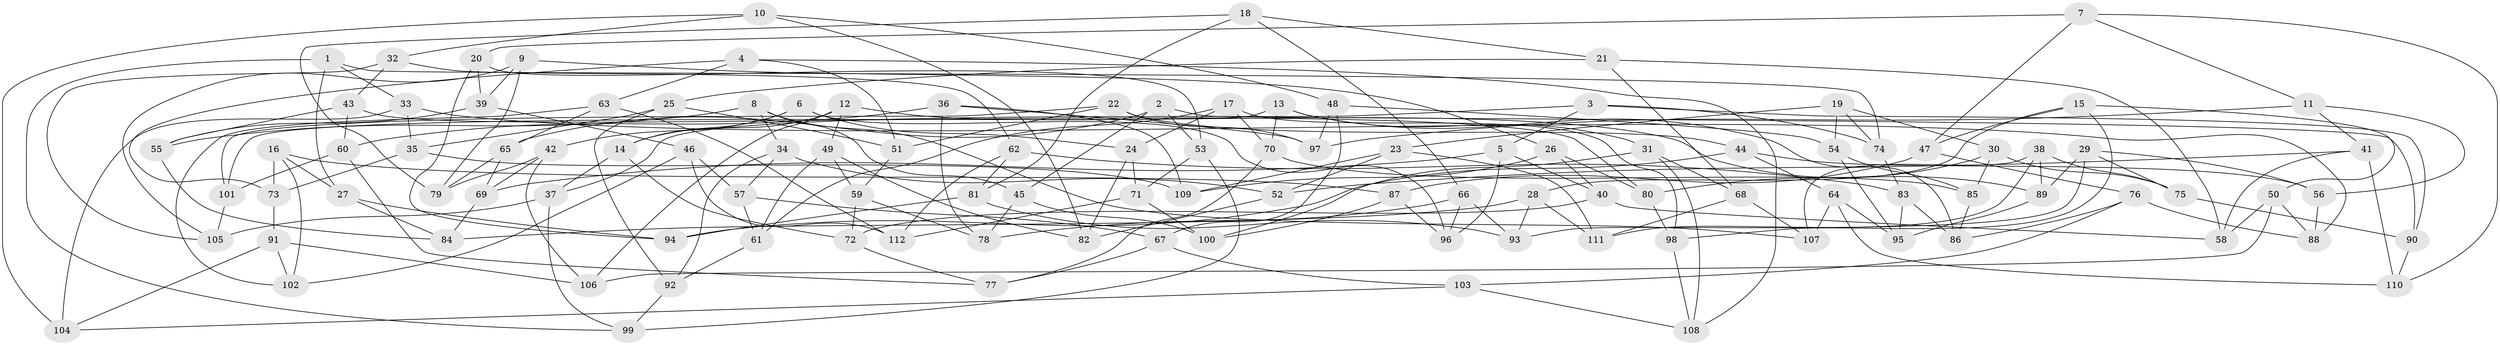 // Generated by graph-tools (version 1.1) at 2025/11/02/27/25 16:11:48]
// undirected, 112 vertices, 224 edges
graph export_dot {
graph [start="1"]
  node [color=gray90,style=filled];
  1;
  2;
  3;
  4;
  5;
  6;
  7;
  8;
  9;
  10;
  11;
  12;
  13;
  14;
  15;
  16;
  17;
  18;
  19;
  20;
  21;
  22;
  23;
  24;
  25;
  26;
  27;
  28;
  29;
  30;
  31;
  32;
  33;
  34;
  35;
  36;
  37;
  38;
  39;
  40;
  41;
  42;
  43;
  44;
  45;
  46;
  47;
  48;
  49;
  50;
  51;
  52;
  53;
  54;
  55;
  56;
  57;
  58;
  59;
  60;
  61;
  62;
  63;
  64;
  65;
  66;
  67;
  68;
  69;
  70;
  71;
  72;
  73;
  74;
  75;
  76;
  77;
  78;
  79;
  80;
  81;
  82;
  83;
  84;
  85;
  86;
  87;
  88;
  89;
  90;
  91;
  92;
  93;
  94;
  95;
  96;
  97;
  98;
  99;
  100;
  101;
  102;
  103;
  104;
  105;
  106;
  107;
  108;
  109;
  110;
  111;
  112;
  1 -- 27;
  1 -- 74;
  1 -- 33;
  1 -- 99;
  2 -- 90;
  2 -- 53;
  2 -- 65;
  2 -- 45;
  3 -- 74;
  3 -- 90;
  3 -- 37;
  3 -- 5;
  4 -- 51;
  4 -- 108;
  4 -- 73;
  4 -- 63;
  5 -- 96;
  5 -- 69;
  5 -- 40;
  6 -- 42;
  6 -- 96;
  6 -- 24;
  6 -- 14;
  7 -- 20;
  7 -- 11;
  7 -- 47;
  7 -- 110;
  8 -- 107;
  8 -- 55;
  8 -- 34;
  8 -- 45;
  9 -- 39;
  9 -- 26;
  9 -- 105;
  9 -- 79;
  10 -- 32;
  10 -- 48;
  10 -- 82;
  10 -- 104;
  11 -- 41;
  11 -- 97;
  11 -- 56;
  12 -- 49;
  12 -- 106;
  12 -- 89;
  12 -- 14;
  13 -- 31;
  13 -- 101;
  13 -- 86;
  13 -- 70;
  14 -- 72;
  14 -- 37;
  15 -- 50;
  15 -- 98;
  15 -- 28;
  15 -- 47;
  16 -- 73;
  16 -- 102;
  16 -- 87;
  16 -- 27;
  17 -- 98;
  17 -- 24;
  17 -- 61;
  17 -- 70;
  18 -- 66;
  18 -- 21;
  18 -- 79;
  18 -- 81;
  19 -- 54;
  19 -- 30;
  19 -- 74;
  19 -- 23;
  20 -- 94;
  20 -- 39;
  20 -- 53;
  21 -- 68;
  21 -- 25;
  21 -- 58;
  22 -- 101;
  22 -- 97;
  22 -- 51;
  22 -- 44;
  23 -- 111;
  23 -- 52;
  23 -- 109;
  24 -- 71;
  24 -- 82;
  25 -- 92;
  25 -- 51;
  25 -- 35;
  26 -- 80;
  26 -- 109;
  26 -- 40;
  27 -- 84;
  27 -- 94;
  28 -- 111;
  28 -- 84;
  28 -- 93;
  29 -- 75;
  29 -- 89;
  29 -- 93;
  29 -- 56;
  30 -- 80;
  30 -- 75;
  30 -- 85;
  31 -- 100;
  31 -- 68;
  31 -- 108;
  32 -- 105;
  32 -- 62;
  32 -- 43;
  33 -- 104;
  33 -- 88;
  33 -- 35;
  34 -- 57;
  34 -- 92;
  34 -- 52;
  35 -- 73;
  35 -- 109;
  36 -- 109;
  36 -- 78;
  36 -- 97;
  36 -- 60;
  37 -- 99;
  37 -- 105;
  38 -- 111;
  38 -- 75;
  38 -- 107;
  38 -- 89;
  39 -- 55;
  39 -- 46;
  40 -- 72;
  40 -- 58;
  41 -- 52;
  41 -- 110;
  41 -- 58;
  42 -- 106;
  42 -- 69;
  42 -- 79;
  43 -- 80;
  43 -- 60;
  43 -- 55;
  44 -- 56;
  44 -- 94;
  44 -- 64;
  45 -- 100;
  45 -- 78;
  46 -- 112;
  46 -- 102;
  46 -- 57;
  47 -- 76;
  47 -- 87;
  48 -- 97;
  48 -- 67;
  48 -- 54;
  49 -- 59;
  49 -- 82;
  49 -- 61;
  50 -- 58;
  50 -- 88;
  50 -- 106;
  51 -- 59;
  52 -- 82;
  53 -- 99;
  53 -- 71;
  54 -- 95;
  54 -- 85;
  55 -- 84;
  56 -- 88;
  57 -- 61;
  57 -- 67;
  59 -- 78;
  59 -- 72;
  60 -- 77;
  60 -- 101;
  61 -- 92;
  62 -- 112;
  62 -- 83;
  62 -- 81;
  63 -- 102;
  63 -- 65;
  63 -- 112;
  64 -- 110;
  64 -- 95;
  64 -- 107;
  65 -- 79;
  65 -- 69;
  66 -- 78;
  66 -- 96;
  66 -- 93;
  67 -- 77;
  67 -- 103;
  68 -- 107;
  68 -- 111;
  69 -- 84;
  70 -- 85;
  70 -- 77;
  71 -- 112;
  71 -- 100;
  72 -- 77;
  73 -- 91;
  74 -- 83;
  75 -- 90;
  76 -- 103;
  76 -- 88;
  76 -- 86;
  80 -- 98;
  81 -- 94;
  81 -- 93;
  83 -- 95;
  83 -- 86;
  85 -- 86;
  87 -- 96;
  87 -- 100;
  89 -- 95;
  90 -- 110;
  91 -- 104;
  91 -- 102;
  91 -- 106;
  92 -- 99;
  98 -- 108;
  101 -- 105;
  103 -- 104;
  103 -- 108;
}
